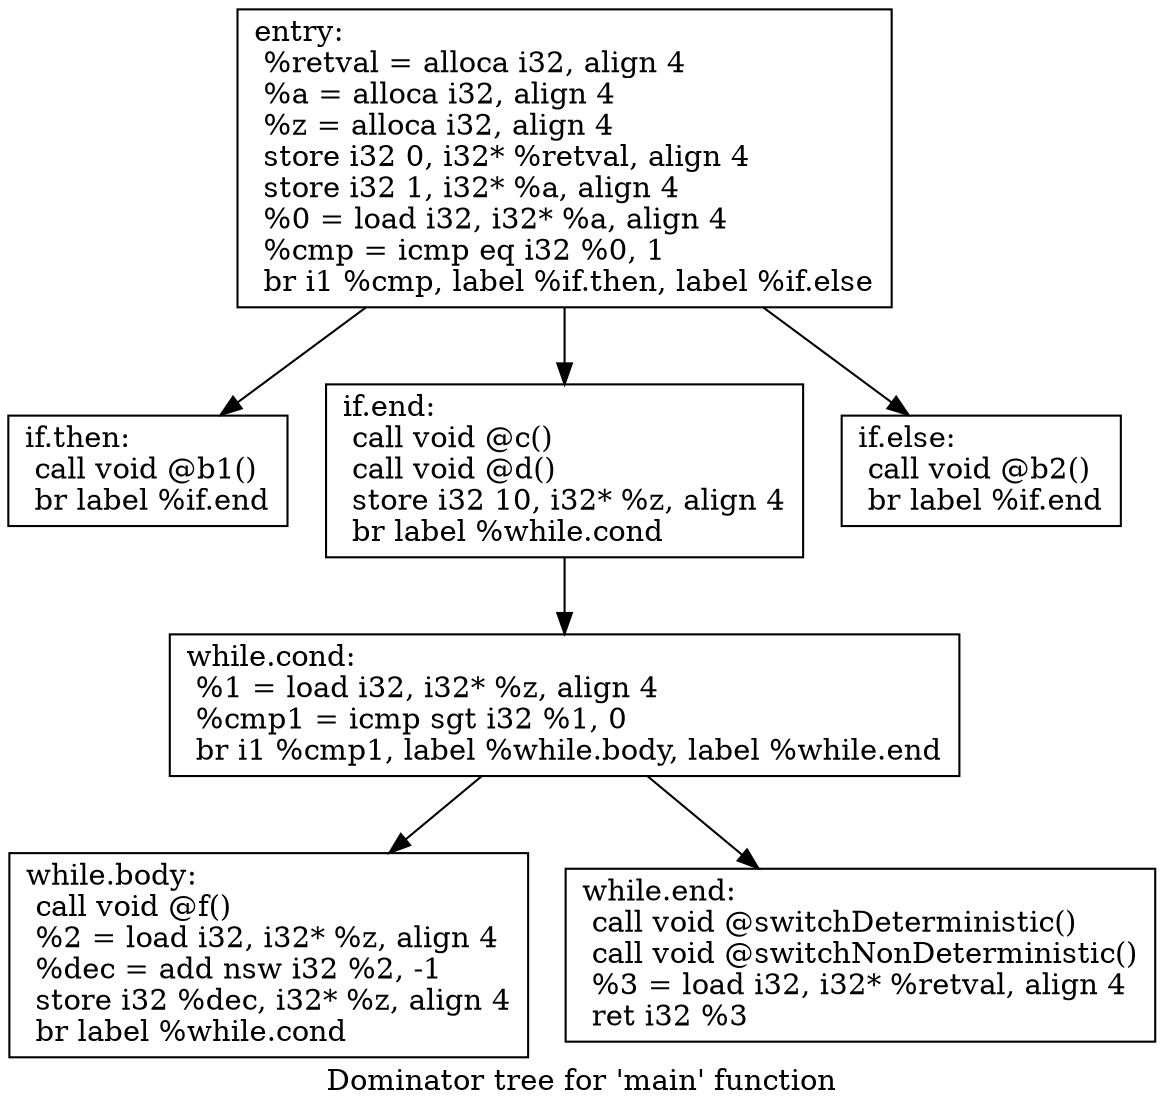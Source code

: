 digraph "Dominator tree for 'main' function" {
	label="Dominator tree for 'main' function";

	Node0x55abf964aa20 [shape=record,label="{entry:\l  %retval = alloca i32, align 4\l  %a = alloca i32, align 4\l  %z = alloca i32, align 4\l  store i32 0, i32* %retval, align 4\l  store i32 1, i32* %a, align 4\l  %0 = load i32, i32* %a, align 4\l  %cmp = icmp eq i32 %0, 1\l  br i1 %cmp, label %if.then, label %if.else\l}"];
	Node0x55abf964aa20 -> Node0x55abf964bc60;
	Node0x55abf964aa20 -> Node0x55abf964f6b0;
	Node0x55abf964aa20 -> Node0x55abf964acd0;
	Node0x55abf964bc60 [shape=record,label="{if.then:                                          \l  call void @b1()\l  br label %if.end\l}"];
	Node0x55abf964f6b0 [shape=record,label="{if.end:                                           \l  call void @c()\l  call void @d()\l  store i32 10, i32* %z, align 4\l  br label %while.cond\l}"];
	Node0x55abf964f6b0 -> Node0x55abf964c0d0;
	Node0x55abf964c0d0 [shape=record,label="{while.cond:                                       \l  %1 = load i32, i32* %z, align 4\l  %cmp1 = icmp sgt i32 %1, 0\l  br i1 %cmp1, label %while.body, label %while.end\l}"];
	Node0x55abf964c0d0 -> Node0x55abf964c130;
	Node0x55abf964c0d0 -> Node0x55abf964ac70;
	Node0x55abf964c130 [shape=record,label="{while.body:                                       \l  call void @f()\l  %2 = load i32, i32* %z, align 4\l  %dec = add nsw i32 %2, -1\l  store i32 %dec, i32* %z, align 4\l  br label %while.cond\l}"];
	Node0x55abf964ac70 [shape=record,label="{while.end:                                        \l  call void @switchDeterministic()\l  call void @switchNonDeterministic()\l  %3 = load i32, i32* %retval, align 4\l  ret i32 %3\l}"];
	Node0x55abf964acd0 [shape=record,label="{if.else:                                          \l  call void @b2()\l  br label %if.end\l}"];
}
